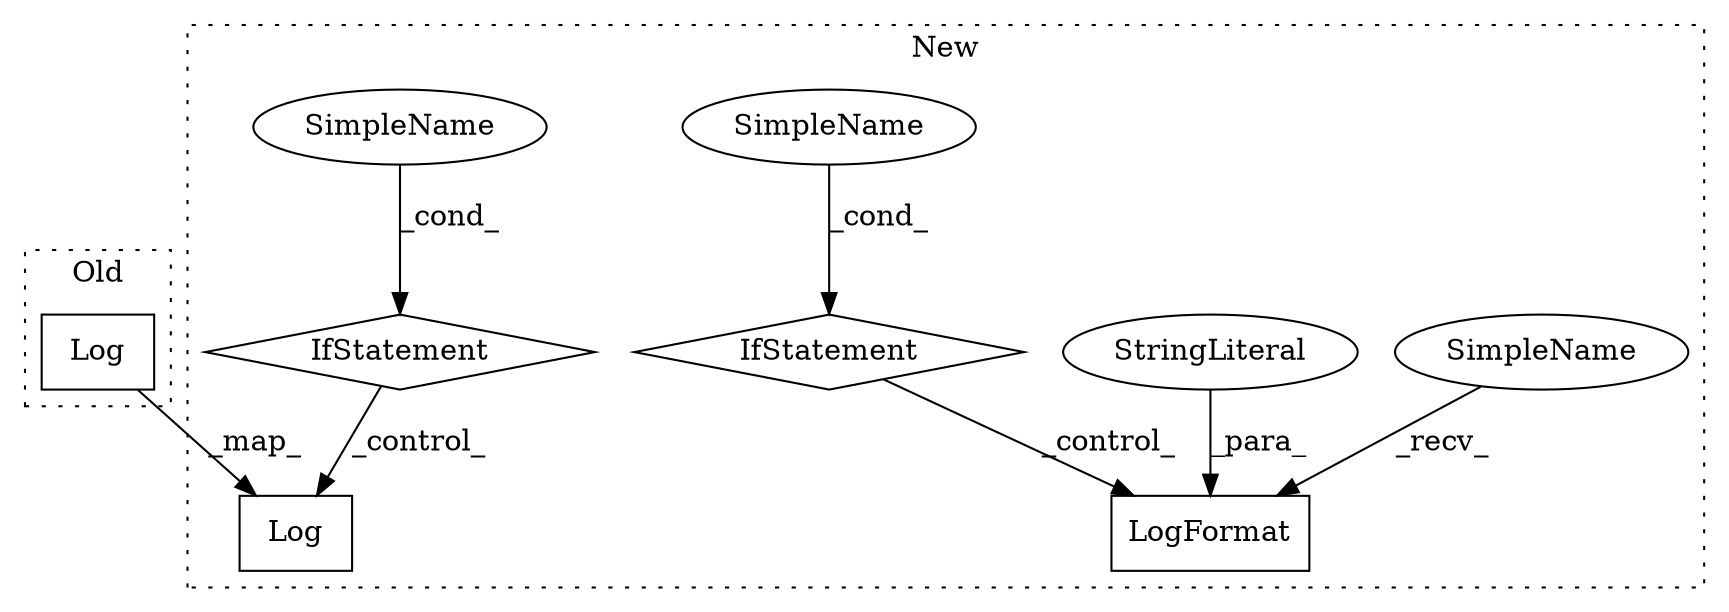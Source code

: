 digraph G {
subgraph cluster0 {
1 [label="Log" a="32" s="18635,18666" l="4,1" shape="box"];
label = "Old";
style="dotted";
}
subgraph cluster1 {
2 [label="Log" a="32" s="19936,19967" l="4,1" shape="box"];
3 [label="IfStatement" a="25" s="19856,19872" l="4,40" shape="diamond"];
4 [label="LogFormat" a="32" s="20292,20341" l="10,1" shape="box"];
5 [label="IfStatement" a="25" s="20196,20212" l="4,48" shape="diamond"];
6 [label="StringLiteral" a="45" s="20302" l="27" shape="ellipse"];
7 [label="SimpleName" a="42" s="20200" l="12" shape="ellipse"];
8 [label="SimpleName" a="42" s="19860" l="12" shape="ellipse"];
9 [label="SimpleName" a="42" s="20286" l="5" shape="ellipse"];
label = "New";
style="dotted";
}
1 -> 2 [label="_map_"];
3 -> 2 [label="_control_"];
5 -> 4 [label="_control_"];
6 -> 4 [label="_para_"];
7 -> 5 [label="_cond_"];
8 -> 3 [label="_cond_"];
9 -> 4 [label="_recv_"];
}